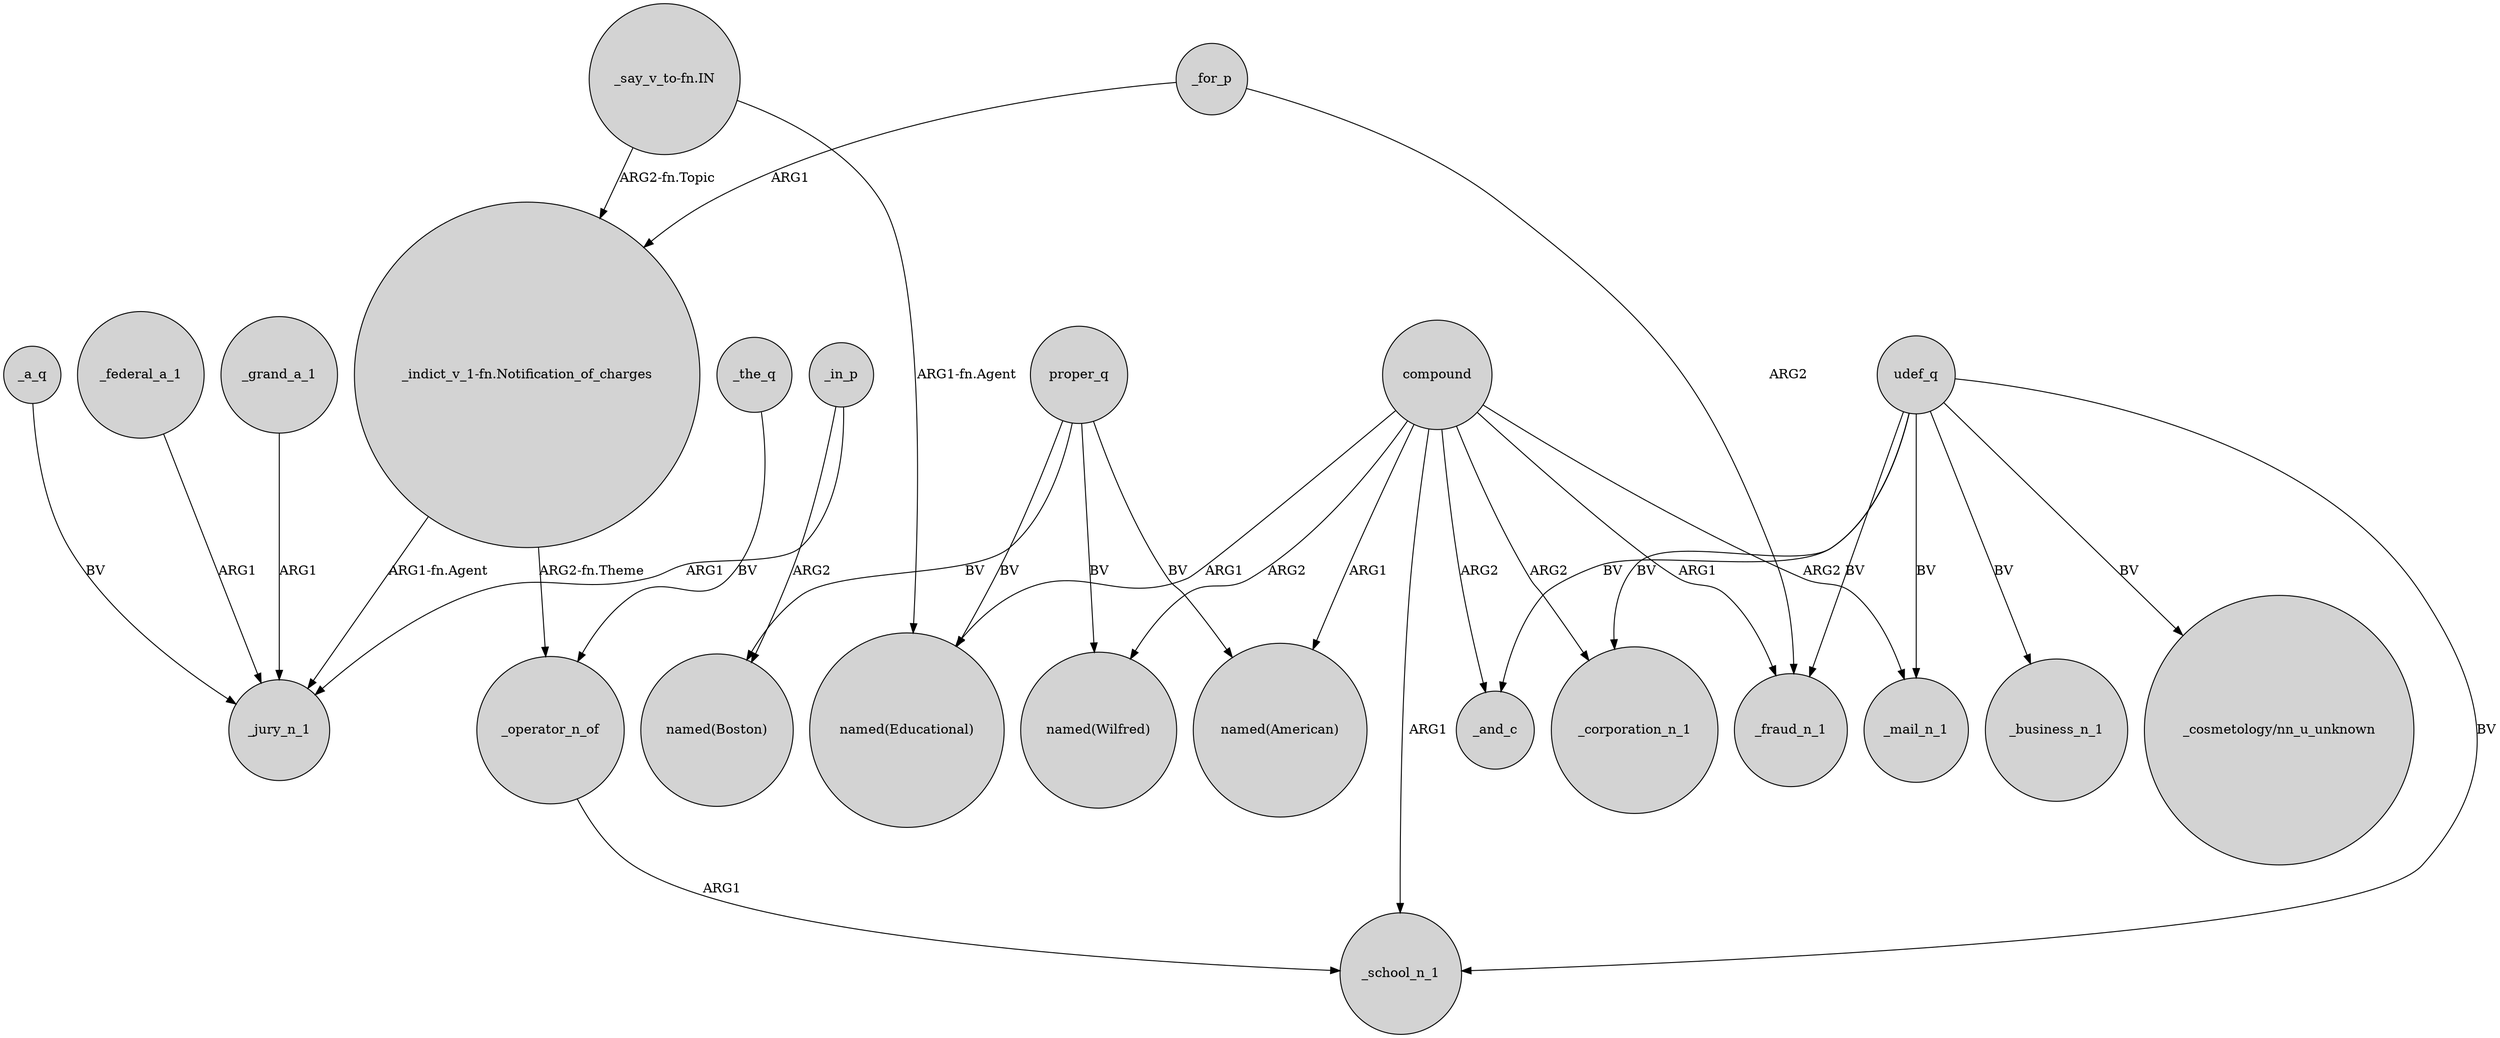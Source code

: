 digraph {
	node [shape=circle style=filled]
	"_indict_v_1-fn.Notification_of_charges" -> _operator_n_of [label="ARG2-fn.Theme"]
	proper_q -> "named(Boston)" [label=BV]
	_in_p -> "named(Boston)" [label=ARG2]
	proper_q -> "named(American)" [label=BV]
	"_say_v_to-fn.IN" -> "_indict_v_1-fn.Notification_of_charges" [label="ARG2-fn.Topic"]
	compound -> "named(Wilfred)" [label=ARG2]
	compound -> _school_n_1 [label=ARG1]
	"_indict_v_1-fn.Notification_of_charges" -> _jury_n_1 [label="ARG1-fn.Agent"]
	compound -> "named(American)" [label=ARG1]
	_in_p -> _jury_n_1 [label=ARG1]
	compound -> _corporation_n_1 [label=ARG2]
	compound -> "named(Educational)" [label=ARG1]
	_for_p -> _fraud_n_1 [label=ARG2]
	_the_q -> _operator_n_of [label=BV]
	_for_p -> "_indict_v_1-fn.Notification_of_charges" [label=ARG1]
	_operator_n_of -> _school_n_1 [label=ARG1]
	udef_q -> _fraud_n_1 [label=BV]
	_grand_a_1 -> _jury_n_1 [label=ARG1]
	udef_q -> _corporation_n_1 [label=BV]
	compound -> _and_c [label=ARG2]
	compound -> _mail_n_1 [label=ARG2]
	udef_q -> _mail_n_1 [label=BV]
	"_say_v_to-fn.IN" -> "named(Educational)" [label="ARG1-fn.Agent"]
	_a_q -> _jury_n_1 [label=BV]
	udef_q -> _business_n_1 [label=BV]
	compound -> _fraud_n_1 [label=ARG1]
	proper_q -> "named(Educational)" [label=BV]
	udef_q -> _school_n_1 [label=BV]
	udef_q -> _and_c [label=BV]
	udef_q -> "_cosmetology/nn_u_unknown" [label=BV]
	_federal_a_1 -> _jury_n_1 [label=ARG1]
	proper_q -> "named(Wilfred)" [label=BV]
}
